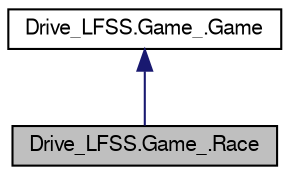 digraph G
{
  bgcolor="transparent";
  edge [fontname="FreeSans",fontsize=10,labelfontname="FreeSans",labelfontsize=10];
  node [fontname="FreeSans",fontsize=10,shape=record];
  Node1 [label="Drive_LFSS.Game_.Race",height=0.2,width=0.4,color="black", fillcolor="grey75", style="filled" fontcolor="black"];
  Node2 -> Node1 [dir=back,color="midnightblue",fontsize=10,style="solid",fontname="FreeSans"];
  Node2 [label="Drive_LFSS.Game_.Game",height=0.2,width=0.4,color="black",URL="$class_drive___l_f_s_s_1_1_game___1_1_game.html"];
}

